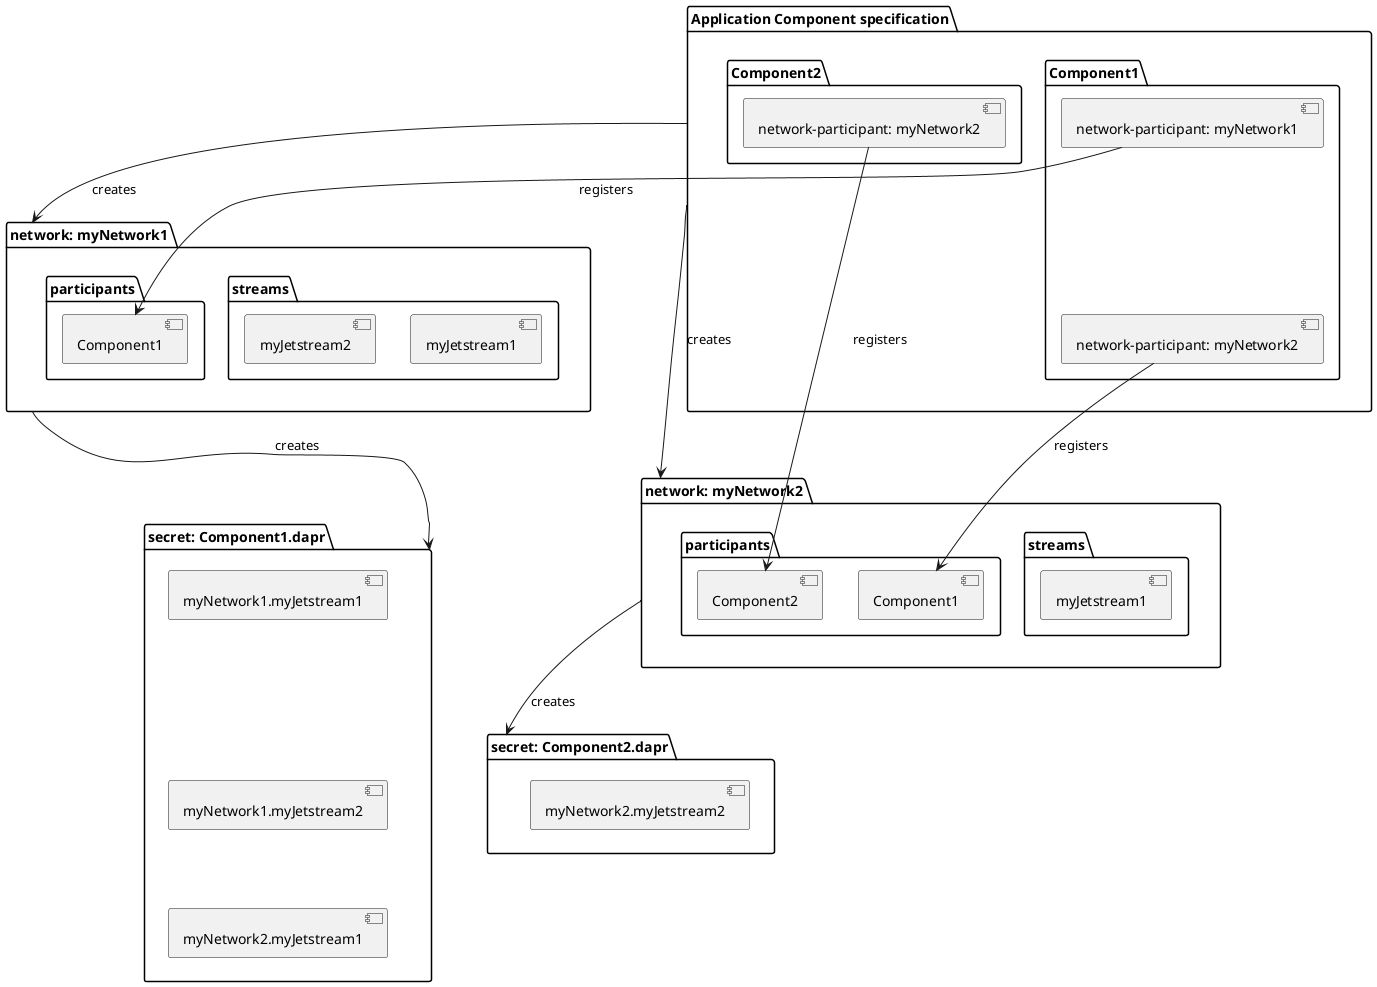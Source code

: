 @startuml

package "Application Component specification" as application {
    package "Component1" as Component1 {
        [network-participant: myNetwork1] as Component1_participant_myNetwork1
        [network-participant: myNetwork2] as Component1_participant_myNetwork2
        Component1_participant_myNetwork1 -[hidden]d- Component1_participant_myNetwork2
    }

    package "Component2" as Component2{
        [network-participant: myNetwork2] as Component2_participant_myNetwork2
    }
    ' Component1 -[hidden]l- Component2
}

package "secret: Component1.dapr" as secret_Component1_dapr {
    [myNetwork1.myJetstream1] as n1j1
    [myNetwork1.myJetstream2] as n1j2
    [myNetwork2.myJetstream1] as n2j1
    n1j2 -[hidden]u- n1j1
    n2j1 -[hidden]u- n1j2
}

package "secret: Component2.dapr" as secret_Component2_dapr {
    [myNetwork2.myJetstream2]
}
secret_Component1_dapr -[hidden]d- secret_Component2_dapr


package "network: myNetwork1" as myNetwork1 {
    package "streams" as myNetwork1_streams {
        [myJetstream1] as myNetwork1_jetstream1
        [myJetstream2] as myNetwork1_jetstream2
    }
    package "participants" as myNetwork1_participants {
        [Component1] as myNetwork1_Component1
    }
}

package "network: myNetwork2" as myNetwork2 {
    package "streams" as myNetwork2_streams {
        [myJetstream1] as myNetwork2_jetstream1
    }
    package "participants" as myNetwork2_participants {
        [Component1] as myNetwork2_Component1
        [Component2] as myNetwork2_Component2
    }
}

application --> myNetwork1 : creates
application --> myNetwork2 : creates
myNetwork1 -[hidden]r- myNetwork2
Component1_participant_myNetwork1 --> myNetwork1_Component1 : registers
Component1_participant_myNetwork2 --> myNetwork2_Component1 : registers
Component2_participant_myNetwork2 --> myNetwork2_Component2 : registers
secret_Component1_dapr <-u- myNetwork1 : creates
secret_Component2_dapr <-u- myNetwork2 : creates


@enduml
